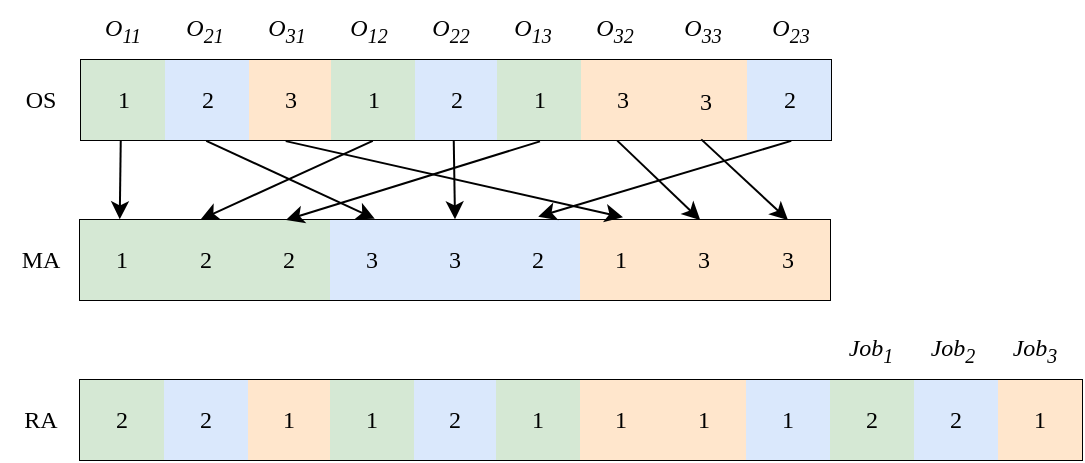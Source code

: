 <mxfile version="26.1.1">
  <diagram name="第 1 页" id="tc5elYwJu0cgVewppHAa">
    <mxGraphModel dx="830" dy="439" grid="1" gridSize="10" guides="1" tooltips="1" connect="1" arrows="1" fold="1" page="1" pageScale="1" pageWidth="827" pageHeight="1169" math="0" shadow="0">
      <root>
        <mxCell id="0" />
        <mxCell id="1" parent="0" />
        <mxCell id="IgmgMH0q1h74jh7PUjsd-2" value="&lt;i&gt;O&lt;sub&gt;11&lt;/sub&gt;&lt;/i&gt;" style="text;strokeColor=none;align=center;fillColor=none;html=1;verticalAlign=middle;whiteSpace=wrap;rounded=0;fontSize=12;fontFamily=Times New Roman;" parent="1" vertex="1">
          <mxGeometry x="160.5" y="410" width="41" height="30" as="geometry" />
        </mxCell>
        <mxCell id="IgmgMH0q1h74jh7PUjsd-3" value="&lt;i&gt;O&lt;span&gt;&lt;sub&gt;12&lt;/sub&gt;&lt;/span&gt;&lt;/i&gt;" style="text;strokeColor=none;align=center;fillColor=none;html=1;verticalAlign=middle;whiteSpace=wrap;rounded=0;fontSize=12;fontFamily=Times New Roman;" parent="1" vertex="1">
          <mxGeometry x="283.5" y="410" width="41" height="30" as="geometry" />
        </mxCell>
        <mxCell id="IgmgMH0q1h74jh7PUjsd-4" value="&lt;i&gt;O&lt;sub&gt;13&lt;/sub&gt;&lt;/i&gt;" style="text;strokeColor=none;align=center;fillColor=none;html=1;verticalAlign=middle;whiteSpace=wrap;rounded=0;fontSize=12;fontFamily=Times New Roman;" parent="1" vertex="1">
          <mxGeometry x="365.5" y="410" width="41" height="30" as="geometry" />
        </mxCell>
        <mxCell id="IgmgMH0q1h74jh7PUjsd-5" value="&lt;i&gt;O&lt;sub&gt;33&lt;/sub&gt;&lt;/i&gt;" style="text;strokeColor=none;align=center;fillColor=none;html=1;verticalAlign=middle;whiteSpace=wrap;rounded=0;fontSize=12;fontFamily=Times New Roman;" parent="1" vertex="1">
          <mxGeometry x="450.5" y="410" width="41" height="30" as="geometry" />
        </mxCell>
        <mxCell id="IgmgMH0q1h74jh7PUjsd-6" value="&lt;i&gt;O&lt;sub&gt;32&lt;/sub&gt;&lt;/i&gt;" style="text;strokeColor=none;align=center;fillColor=none;html=1;verticalAlign=middle;whiteSpace=wrap;rounded=0;fontSize=12;fontFamily=Times New Roman;" parent="1" vertex="1">
          <mxGeometry x="406.5" y="410" width="41" height="30" as="geometry" />
        </mxCell>
        <mxCell id="IgmgMH0q1h74jh7PUjsd-7" value="&lt;i&gt;O&lt;sub&gt;31&lt;/sub&gt;&lt;/i&gt;" style="text;strokeColor=none;align=center;fillColor=none;html=1;verticalAlign=middle;whiteSpace=wrap;rounded=0;fontSize=12;fontFamily=Times New Roman;" parent="1" vertex="1">
          <mxGeometry x="242.5" y="410" width="41" height="30" as="geometry" />
        </mxCell>
        <mxCell id="IgmgMH0q1h74jh7PUjsd-8" value="&lt;i&gt;O&lt;span&gt;&lt;sub&gt;21&lt;/sub&gt;&lt;/span&gt;&lt;/i&gt;" style="text;strokeColor=none;align=center;fillColor=none;html=1;verticalAlign=middle;whiteSpace=wrap;rounded=0;fontSize=12;fontFamily=Times New Roman;" parent="1" vertex="1">
          <mxGeometry x="201.5" y="410" width="41" height="30" as="geometry" />
        </mxCell>
        <mxCell id="IgmgMH0q1h74jh7PUjsd-9" value="&lt;i&gt;O&lt;span&gt;&lt;sub&gt;23&lt;/sub&gt;&lt;/span&gt;&lt;/i&gt;" style="text;strokeColor=none;align=center;fillColor=none;html=1;verticalAlign=middle;whiteSpace=wrap;rounded=0;fontSize=12;fontFamily=Times New Roman;" parent="1" vertex="1">
          <mxGeometry x="494.5" y="410" width="41" height="30" as="geometry" />
        </mxCell>
        <mxCell id="IgmgMH0q1h74jh7PUjsd-10" value="&lt;i&gt;O&lt;span&gt;&lt;sub&gt;22&lt;/sub&gt;&lt;/span&gt;&lt;/i&gt;" style="text;strokeColor=none;align=center;fillColor=none;html=1;verticalAlign=middle;whiteSpace=wrap;rounded=0;fontSize=12;fontFamily=Times New Roman;" parent="1" vertex="1">
          <mxGeometry x="324.5" y="410" width="41" height="30" as="geometry" />
        </mxCell>
        <mxCell id="IgmgMH0q1h74jh7PUjsd-15" value="" style="shape=table;startSize=0;container=1;collapsible=0;childLayout=tableLayout;fontSize=12;fontFamily=Times New Roman;strokeColor=default;" parent="1" vertex="1">
          <mxGeometry x="160.5" y="440" width="375" height="40" as="geometry" />
        </mxCell>
        <mxCell id="IgmgMH0q1h74jh7PUjsd-16" value="" style="shape=tableRow;horizontal=0;startSize=0;swimlaneHead=0;swimlaneBody=0;strokeColor=default;top=0;left=0;bottom=0;right=0;collapsible=0;dropTarget=0;fillColor=none;points=[[0,0.5],[1,0.5]];portConstraint=eastwest;fontSize=12;fontFamily=Times New Roman;" parent="IgmgMH0q1h74jh7PUjsd-15" vertex="1">
          <mxGeometry width="375" height="40" as="geometry" />
        </mxCell>
        <mxCell id="IgmgMH0q1h74jh7PUjsd-17" value="1" style="shape=partialRectangle;html=1;whiteSpace=wrap;connectable=0;strokeColor=default;overflow=hidden;fillColor=#d5e8d4;top=0;left=0;bottom=0;right=0;pointerEvents=1;fontSize=12;fontFamily=Times New Roman;strokeWidth=2;" parent="IgmgMH0q1h74jh7PUjsd-16" vertex="1">
          <mxGeometry width="42" height="40" as="geometry">
            <mxRectangle width="42" height="40" as="alternateBounds" />
          </mxGeometry>
        </mxCell>
        <mxCell id="IgmgMH0q1h74jh7PUjsd-18" value="2" style="shape=partialRectangle;html=1;whiteSpace=wrap;connectable=0;strokeColor=default;overflow=hidden;fillColor=#dae8fc;top=0;left=0;bottom=0;right=0;pointerEvents=1;fontSize=12;fontFamily=Times New Roman;strokeWidth=2;" parent="IgmgMH0q1h74jh7PUjsd-16" vertex="1">
          <mxGeometry x="42" width="42" height="40" as="geometry">
            <mxRectangle width="42" height="40" as="alternateBounds" />
          </mxGeometry>
        </mxCell>
        <mxCell id="IgmgMH0q1h74jh7PUjsd-19" value="3" style="shape=partialRectangle;html=1;whiteSpace=wrap;connectable=0;strokeColor=#000000;overflow=hidden;fillColor=#ffe6cc;top=0;left=0;bottom=0;right=0;pointerEvents=1;fontSize=12;fontFamily=Times New Roman;strokeWidth=2;" parent="IgmgMH0q1h74jh7PUjsd-16" vertex="1">
          <mxGeometry x="84" width="41" height="40" as="geometry">
            <mxRectangle width="41" height="40" as="alternateBounds" />
          </mxGeometry>
        </mxCell>
        <mxCell id="IgmgMH0q1h74jh7PUjsd-20" value="1" style="shape=partialRectangle;html=1;whiteSpace=wrap;connectable=0;strokeColor=default;overflow=hidden;fillColor=#d5e8d4;top=0;left=0;bottom=0;right=0;pointerEvents=1;fontSize=12;fontFamily=Times New Roman;strokeWidth=2;" parent="IgmgMH0q1h74jh7PUjsd-16" vertex="1">
          <mxGeometry x="125" width="42" height="40" as="geometry">
            <mxRectangle width="42" height="40" as="alternateBounds" />
          </mxGeometry>
        </mxCell>
        <mxCell id="IgmgMH0q1h74jh7PUjsd-21" value="2" style="shape=partialRectangle;html=1;whiteSpace=wrap;connectable=0;strokeColor=default;overflow=hidden;fillColor=#dae8fc;top=0;left=0;bottom=0;right=0;pointerEvents=1;fontSize=12;fontFamily=Times New Roman;strokeWidth=2;" parent="IgmgMH0q1h74jh7PUjsd-16" vertex="1">
          <mxGeometry x="167" width="41" height="40" as="geometry">
            <mxRectangle width="41" height="40" as="alternateBounds" />
          </mxGeometry>
        </mxCell>
        <mxCell id="IgmgMH0q1h74jh7PUjsd-22" value="1" style="shape=partialRectangle;html=1;whiteSpace=wrap;connectable=0;strokeColor=default;overflow=hidden;fillColor=#d5e8d4;top=0;left=0;bottom=0;right=0;pointerEvents=1;fontSize=12;fontFamily=Times New Roman;strokeWidth=2;" parent="IgmgMH0q1h74jh7PUjsd-16" vertex="1">
          <mxGeometry x="208" width="42" height="40" as="geometry">
            <mxRectangle width="42" height="40" as="alternateBounds" />
          </mxGeometry>
        </mxCell>
        <mxCell id="IgmgMH0q1h74jh7PUjsd-23" value="3" style="shape=partialRectangle;html=1;whiteSpace=wrap;connectable=0;strokeColor=default;overflow=hidden;fillColor=#ffe6cc;top=0;left=0;bottom=0;right=0;pointerEvents=1;fontSize=12;fontFamily=Times New Roman;strokeWidth=2;" parent="IgmgMH0q1h74jh7PUjsd-16" vertex="1">
          <mxGeometry x="250" width="41" height="40" as="geometry">
            <mxRectangle width="41" height="40" as="alternateBounds" />
          </mxGeometry>
        </mxCell>
        <mxCell id="IgmgMH0q1h74jh7PUjsd-24" value="3" style="shape=partialRectangle;html=1;whiteSpace=wrap;connectable=0;strokeColor=default;overflow=hidden;fillColor=#ffe6cc;top=0;left=0;bottom=0;right=0;pointerEvents=1;fontSize=12;fontFamily=Times New Roman;shadow=0;perimeterSpacing=0;labelBorderColor=none;spacingTop=1;strokeWidth=2;" parent="IgmgMH0q1h74jh7PUjsd-16" vertex="1">
          <mxGeometry x="291" width="42" height="40" as="geometry">
            <mxRectangle width="42" height="40" as="alternateBounds" />
          </mxGeometry>
        </mxCell>
        <mxCell id="IgmgMH0q1h74jh7PUjsd-25" value="2" style="shape=partialRectangle;html=1;whiteSpace=wrap;connectable=0;strokeColor=default;overflow=hidden;fillColor=#dae8fc;top=0;left=0;bottom=0;right=0;pointerEvents=1;fontSize=12;fontFamily=Times New Roman;strokeWidth=2;" parent="IgmgMH0q1h74jh7PUjsd-16" vertex="1">
          <mxGeometry x="333" width="42" height="40" as="geometry">
            <mxRectangle width="42" height="40" as="alternateBounds" />
          </mxGeometry>
        </mxCell>
        <mxCell id="IgmgMH0q1h74jh7PUjsd-73" value="" style="shape=table;startSize=0;container=1;collapsible=0;childLayout=tableLayout;fontSize=12;fontFamily=Times New Roman;strokeColor=default;" parent="1" vertex="1">
          <mxGeometry x="160" y="600" width="501" height="40" as="geometry" />
        </mxCell>
        <mxCell id="IgmgMH0q1h74jh7PUjsd-74" value="" style="shape=tableRow;horizontal=0;startSize=0;swimlaneHead=0;swimlaneBody=0;strokeColor=default;top=0;left=0;bottom=0;right=0;collapsible=0;dropTarget=0;fillColor=none;points=[[0,0.5],[1,0.5]];portConstraint=eastwest;fontSize=12;fontFamily=Times New Roman;" parent="IgmgMH0q1h74jh7PUjsd-73" vertex="1">
          <mxGeometry width="501" height="40" as="geometry" />
        </mxCell>
        <mxCell id="IgmgMH0q1h74jh7PUjsd-75" value="2" style="shape=partialRectangle;html=1;whiteSpace=wrap;connectable=0;strokeColor=default;overflow=hidden;fillColor=#d5e8d4;top=0;left=0;bottom=0;right=0;pointerEvents=1;fontSize=12;fontFamily=Times New Roman;" parent="IgmgMH0q1h74jh7PUjsd-74" vertex="1">
          <mxGeometry width="42" height="40" as="geometry">
            <mxRectangle width="42" height="40" as="alternateBounds" />
          </mxGeometry>
        </mxCell>
        <mxCell id="IgmgMH0q1h74jh7PUjsd-76" value="2" style="shape=partialRectangle;html=1;whiteSpace=wrap;connectable=0;strokeColor=default;overflow=hidden;fillColor=#dae8fc;top=0;left=0;bottom=0;right=0;pointerEvents=1;fontSize=12;fontFamily=Times New Roman;" parent="IgmgMH0q1h74jh7PUjsd-74" vertex="1">
          <mxGeometry x="42" width="42" height="40" as="geometry">
            <mxRectangle width="42" height="40" as="alternateBounds" />
          </mxGeometry>
        </mxCell>
        <mxCell id="IgmgMH0q1h74jh7PUjsd-77" value="1" style="shape=partialRectangle;html=1;whiteSpace=wrap;connectable=0;strokeColor=default;overflow=hidden;fillColor=#ffe6cc;top=0;left=0;bottom=0;right=0;pointerEvents=1;fontSize=12;fontFamily=Times New Roman;" parent="IgmgMH0q1h74jh7PUjsd-74" vertex="1">
          <mxGeometry x="84" width="41" height="40" as="geometry">
            <mxRectangle width="41" height="40" as="alternateBounds" />
          </mxGeometry>
        </mxCell>
        <mxCell id="IgmgMH0q1h74jh7PUjsd-78" value="1" style="shape=partialRectangle;html=1;whiteSpace=wrap;connectable=0;strokeColor=default;overflow=hidden;fillColor=#d5e8d4;top=0;left=0;bottom=0;right=0;pointerEvents=1;fontSize=12;fontFamily=Times New Roman;" parent="IgmgMH0q1h74jh7PUjsd-74" vertex="1">
          <mxGeometry x="125" width="42" height="40" as="geometry">
            <mxRectangle width="42" height="40" as="alternateBounds" />
          </mxGeometry>
        </mxCell>
        <mxCell id="IgmgMH0q1h74jh7PUjsd-79" value="2" style="shape=partialRectangle;html=1;whiteSpace=wrap;connectable=0;strokeColor=default;overflow=hidden;fillColor=#dae8fc;top=0;left=0;bottom=0;right=0;pointerEvents=1;fontSize=12;fontFamily=Times New Roman;" parent="IgmgMH0q1h74jh7PUjsd-74" vertex="1">
          <mxGeometry x="167" width="41" height="40" as="geometry">
            <mxRectangle width="41" height="40" as="alternateBounds" />
          </mxGeometry>
        </mxCell>
        <mxCell id="IgmgMH0q1h74jh7PUjsd-80" value="1" style="shape=partialRectangle;html=1;whiteSpace=wrap;connectable=0;strokeColor=default;overflow=hidden;fillColor=#d5e8d4;top=0;left=0;bottom=0;right=0;pointerEvents=1;fontSize=12;fontFamily=Times New Roman;" parent="IgmgMH0q1h74jh7PUjsd-74" vertex="1">
          <mxGeometry x="208" width="42" height="40" as="geometry">
            <mxRectangle width="42" height="40" as="alternateBounds" />
          </mxGeometry>
        </mxCell>
        <mxCell id="IgmgMH0q1h74jh7PUjsd-81" value="1" style="shape=partialRectangle;html=1;whiteSpace=wrap;connectable=0;strokeColor=default;overflow=hidden;fillColor=#ffe6cc;top=0;left=0;bottom=0;right=0;pointerEvents=1;fontSize=12;fontFamily=Times New Roman;" parent="IgmgMH0q1h74jh7PUjsd-74" vertex="1">
          <mxGeometry x="250" width="41" height="40" as="geometry">
            <mxRectangle width="41" height="40" as="alternateBounds" />
          </mxGeometry>
        </mxCell>
        <mxCell id="IgmgMH0q1h74jh7PUjsd-82" value="1" style="shape=partialRectangle;html=1;whiteSpace=wrap;connectable=0;strokeColor=default;overflow=hidden;fillColor=#ffe6cc;top=0;left=0;bottom=0;right=0;pointerEvents=1;fontSize=12;fontFamily=Times New Roman;shadow=0;" parent="IgmgMH0q1h74jh7PUjsd-74" vertex="1">
          <mxGeometry x="291" width="42" height="40" as="geometry">
            <mxRectangle width="42" height="40" as="alternateBounds" />
          </mxGeometry>
        </mxCell>
        <mxCell id="IgmgMH0q1h74jh7PUjsd-83" value="1" style="shape=partialRectangle;html=1;whiteSpace=wrap;connectable=0;strokeColor=default;overflow=hidden;fillColor=#dae8fc;top=0;left=0;bottom=0;right=0;pointerEvents=1;fontSize=12;fontFamily=Times New Roman;" parent="IgmgMH0q1h74jh7PUjsd-74" vertex="1">
          <mxGeometry x="333" width="42" height="40" as="geometry">
            <mxRectangle width="42" height="40" as="alternateBounds" />
          </mxGeometry>
        </mxCell>
        <mxCell id="IgmgMH0q1h74jh7PUjsd-84" value="2" style="shape=partialRectangle;html=1;whiteSpace=wrap;connectable=0;strokeColor=default;overflow=hidden;fillColor=#d5e8d4;top=0;left=0;bottom=0;right=0;pointerEvents=1;fontSize=12;fontFamily=Times New Roman;" parent="IgmgMH0q1h74jh7PUjsd-74" vertex="1">
          <mxGeometry x="375" width="42" height="40" as="geometry">
            <mxRectangle width="42" height="40" as="alternateBounds" />
          </mxGeometry>
        </mxCell>
        <mxCell id="IgmgMH0q1h74jh7PUjsd-85" value="2" style="shape=partialRectangle;html=1;whiteSpace=wrap;connectable=0;strokeColor=default;overflow=hidden;fillColor=#dae8fc;top=0;left=0;bottom=0;right=0;pointerEvents=1;fontSize=12;fontFamily=Times New Roman;" parent="IgmgMH0q1h74jh7PUjsd-74" vertex="1">
          <mxGeometry x="417" width="42" height="40" as="geometry">
            <mxRectangle width="42" height="40" as="alternateBounds" />
          </mxGeometry>
        </mxCell>
        <mxCell id="IgmgMH0q1h74jh7PUjsd-86" value="1" style="shape=partialRectangle;html=1;whiteSpace=wrap;connectable=0;strokeColor=default;overflow=hidden;fillColor=#ffe6cc;top=0;left=0;bottom=0;right=0;pointerEvents=1;fontSize=12;fontFamily=Times New Roman;" parent="IgmgMH0q1h74jh7PUjsd-74" vertex="1">
          <mxGeometry x="459" width="42" height="40" as="geometry">
            <mxRectangle width="42" height="40" as="alternateBounds" />
          </mxGeometry>
        </mxCell>
        <mxCell id="IgmgMH0q1h74jh7PUjsd-90" value="OS" style="text;html=1;align=center;verticalAlign=middle;resizable=0;points=[];autosize=1;strokeColor=none;fillColor=none;fontFamily=Times New Roman;" parent="1" vertex="1">
          <mxGeometry x="120" y="445" width="40" height="30" as="geometry" />
        </mxCell>
        <mxCell id="IgmgMH0q1h74jh7PUjsd-91" value="MA" style="text;html=1;align=center;verticalAlign=middle;resizable=0;points=[];autosize=1;strokeColor=none;fillColor=none;fontFamily=Times New Roman;" parent="1" vertex="1">
          <mxGeometry x="120" y="525" width="40" height="30" as="geometry" />
        </mxCell>
        <mxCell id="IgmgMH0q1h74jh7PUjsd-92" value="RA" style="text;html=1;align=center;verticalAlign=middle;resizable=0;points=[];autosize=1;strokeColor=none;fillColor=none;fontFamily=Times New Roman;" parent="1" vertex="1">
          <mxGeometry x="120" y="605" width="40" height="30" as="geometry" />
        </mxCell>
        <mxCell id="IgmgMH0q1h74jh7PUjsd-93" value="" style="shape=table;startSize=0;container=1;collapsible=0;childLayout=tableLayout;fontSize=12;fontFamily=Times New Roman;strokeColor=default;" parent="1" vertex="1">
          <mxGeometry x="160" y="520" width="375" height="40" as="geometry" />
        </mxCell>
        <mxCell id="IgmgMH0q1h74jh7PUjsd-94" value="" style="shape=tableRow;horizontal=0;startSize=0;swimlaneHead=0;swimlaneBody=0;strokeColor=default;top=0;left=0;bottom=0;right=0;collapsible=0;dropTarget=0;fillColor=none;points=[[0,0.5],[1,0.5]];portConstraint=eastwest;fontSize=12;fontFamily=Times New Roman;" parent="IgmgMH0q1h74jh7PUjsd-93" vertex="1">
          <mxGeometry width="375" height="40" as="geometry" />
        </mxCell>
        <mxCell id="IgmgMH0q1h74jh7PUjsd-95" value="1" style="shape=partialRectangle;html=1;whiteSpace=wrap;connectable=0;strokeColor=default;overflow=hidden;fillColor=#d5e8d4;top=0;left=0;bottom=0;right=0;pointerEvents=1;fontSize=12;fontFamily=Times New Roman;" parent="IgmgMH0q1h74jh7PUjsd-94" vertex="1">
          <mxGeometry width="42" height="40" as="geometry">
            <mxRectangle width="42" height="40" as="alternateBounds" />
          </mxGeometry>
        </mxCell>
        <mxCell id="IgmgMH0q1h74jh7PUjsd-96" value="2" style="shape=partialRectangle;html=1;whiteSpace=wrap;connectable=0;strokeColor=#82b366;overflow=hidden;fillColor=#d5e8d4;top=0;left=0;bottom=0;right=0;pointerEvents=1;fontSize=12;fontFamily=Times New Roman;" parent="IgmgMH0q1h74jh7PUjsd-94" vertex="1">
          <mxGeometry x="42" width="42" height="40" as="geometry">
            <mxRectangle width="42" height="40" as="alternateBounds" />
          </mxGeometry>
        </mxCell>
        <mxCell id="IgmgMH0q1h74jh7PUjsd-97" value="2" style="shape=partialRectangle;html=1;whiteSpace=wrap;connectable=0;strokeColor=#82b366;overflow=hidden;fillColor=#d5e8d4;top=0;left=0;bottom=0;right=0;pointerEvents=1;fontSize=12;fontFamily=Times New Roman;" parent="IgmgMH0q1h74jh7PUjsd-94" vertex="1">
          <mxGeometry x="84" width="41" height="40" as="geometry">
            <mxRectangle width="41" height="40" as="alternateBounds" />
          </mxGeometry>
        </mxCell>
        <mxCell id="IgmgMH0q1h74jh7PUjsd-98" value="3" style="shape=partialRectangle;html=1;whiteSpace=wrap;connectable=0;strokeColor=#6c8ebf;overflow=hidden;fillColor=#dae8fc;top=0;left=0;bottom=0;right=0;pointerEvents=1;fontSize=12;fontFamily=Times New Roman;" parent="IgmgMH0q1h74jh7PUjsd-94" vertex="1">
          <mxGeometry x="125" width="42" height="40" as="geometry">
            <mxRectangle width="42" height="40" as="alternateBounds" />
          </mxGeometry>
        </mxCell>
        <mxCell id="IgmgMH0q1h74jh7PUjsd-99" value="3" style="shape=partialRectangle;html=1;whiteSpace=wrap;connectable=0;strokeColor=default;overflow=hidden;fillColor=#dae8fc;top=0;left=0;bottom=0;right=0;pointerEvents=1;fontSize=12;fontFamily=Times New Roman;" parent="IgmgMH0q1h74jh7PUjsd-94" vertex="1">
          <mxGeometry x="167" width="41" height="40" as="geometry">
            <mxRectangle width="41" height="40" as="alternateBounds" />
          </mxGeometry>
        </mxCell>
        <mxCell id="IgmgMH0q1h74jh7PUjsd-100" value="2" style="shape=partialRectangle;html=1;whiteSpace=wrap;connectable=0;strokeColor=#6c8ebf;overflow=hidden;fillColor=#dae8fc;top=0;left=0;bottom=0;right=0;pointerEvents=1;fontSize=12;fontFamily=Times New Roman;" parent="IgmgMH0q1h74jh7PUjsd-94" vertex="1">
          <mxGeometry x="208" width="42" height="40" as="geometry">
            <mxRectangle width="42" height="40" as="alternateBounds" />
          </mxGeometry>
        </mxCell>
        <mxCell id="IgmgMH0q1h74jh7PUjsd-101" value="1" style="shape=partialRectangle;html=1;whiteSpace=wrap;connectable=0;strokeColor=default;overflow=hidden;fillColor=#ffe6cc;top=0;left=0;bottom=0;right=0;pointerEvents=1;fontSize=12;fontFamily=Times New Roman;" parent="IgmgMH0q1h74jh7PUjsd-94" vertex="1">
          <mxGeometry x="250" width="41" height="40" as="geometry">
            <mxRectangle width="41" height="40" as="alternateBounds" />
          </mxGeometry>
        </mxCell>
        <mxCell id="IgmgMH0q1h74jh7PUjsd-102" value="3" style="shape=partialRectangle;html=1;whiteSpace=wrap;connectable=0;strokeColor=default;overflow=hidden;fillColor=#ffe6cc;top=0;left=0;bottom=0;right=0;pointerEvents=1;fontSize=12;fontFamily=Times New Roman;shadow=0;perimeterSpacing=0;strokeWidth=1;" parent="IgmgMH0q1h74jh7PUjsd-94" vertex="1">
          <mxGeometry x="291" width="42" height="40" as="geometry">
            <mxRectangle width="42" height="40" as="alternateBounds" />
          </mxGeometry>
        </mxCell>
        <mxCell id="IgmgMH0q1h74jh7PUjsd-103" value="3" style="shape=partialRectangle;html=1;whiteSpace=wrap;connectable=0;strokeColor=#d79b00;overflow=hidden;fillColor=#ffe6cc;top=0;left=0;bottom=0;right=0;pointerEvents=1;fontSize=12;fontFamily=Times New Roman;" parent="IgmgMH0q1h74jh7PUjsd-94" vertex="1">
          <mxGeometry x="333" width="42" height="40" as="geometry">
            <mxRectangle width="42" height="40" as="alternateBounds" />
          </mxGeometry>
        </mxCell>
        <mxCell id="IgmgMH0q1h74jh7PUjsd-104" value="" style="endArrow=classic;html=1;rounded=0;exitX=0.053;exitY=1.005;exitDx=0;exitDy=0;exitPerimeter=0;entryX=0.053;entryY=-0.009;entryDx=0;entryDy=0;entryPerimeter=0;fontFamily=Times New Roman;" parent="1" source="IgmgMH0q1h74jh7PUjsd-16" target="IgmgMH0q1h74jh7PUjsd-94" edge="1">
          <mxGeometry width="50" height="50" relative="1" as="geometry">
            <mxPoint x="70" y="550" as="sourcePoint" />
            <mxPoint x="120" y="500" as="targetPoint" />
          </mxGeometry>
        </mxCell>
        <mxCell id="IgmgMH0q1h74jh7PUjsd-105" value="" style="endArrow=classic;html=1;rounded=0;exitX=0.167;exitY=1.01;exitDx=0;exitDy=0;exitPerimeter=0;entryX=0.393;entryY=-0.015;entryDx=0;entryDy=0;entryPerimeter=0;fontFamily=Times New Roman;" parent="1" source="IgmgMH0q1h74jh7PUjsd-16" target="IgmgMH0q1h74jh7PUjsd-94" edge="1">
          <mxGeometry width="50" height="50" relative="1" as="geometry">
            <mxPoint x="190" y="490" as="sourcePoint" />
            <mxPoint x="190" y="530" as="targetPoint" />
          </mxGeometry>
        </mxCell>
        <mxCell id="IgmgMH0q1h74jh7PUjsd-106" value="" style="endArrow=classic;html=1;rounded=0;exitX=0.273;exitY=1.014;exitDx=0;exitDy=0;exitPerimeter=0;entryX=0.724;entryY=-0.035;entryDx=0;entryDy=0;entryPerimeter=0;fontFamily=Times New Roman;" parent="1" source="IgmgMH0q1h74jh7PUjsd-15" target="IgmgMH0q1h74jh7PUjsd-94" edge="1">
          <mxGeometry width="50" height="50" relative="1" as="geometry">
            <mxPoint x="340" y="485" as="sourcePoint" />
            <mxPoint x="340" y="525" as="targetPoint" />
          </mxGeometry>
        </mxCell>
        <mxCell id="IgmgMH0q1h74jh7PUjsd-107" value="" style="endArrow=classic;html=1;rounded=0;exitX=0.389;exitY=1.011;exitDx=0;exitDy=0;exitPerimeter=0;entryX=0.161;entryY=-0.008;entryDx=0;entryDy=0;entryPerimeter=0;fontFamily=Times New Roman;" parent="1" source="IgmgMH0q1h74jh7PUjsd-16" target="IgmgMH0q1h74jh7PUjsd-94" edge="1">
          <mxGeometry width="50" height="50" relative="1" as="geometry">
            <mxPoint x="274" y="489" as="sourcePoint" />
            <mxPoint x="440" y="528" as="targetPoint" />
          </mxGeometry>
        </mxCell>
        <mxCell id="IgmgMH0q1h74jh7PUjsd-108" value="" style="endArrow=classic;html=1;rounded=0;exitX=0.497;exitY=1.01;exitDx=0;exitDy=0;exitPerimeter=0;entryX=0.5;entryY=-0.008;entryDx=0;entryDy=0;entryPerimeter=0;fontFamily=Times New Roman;" parent="1" source="IgmgMH0q1h74jh7PUjsd-16" target="IgmgMH0q1h74jh7PUjsd-94" edge="1">
          <mxGeometry width="50" height="50" relative="1" as="geometry">
            <mxPoint x="284" y="499" as="sourcePoint" />
            <mxPoint x="450" y="538" as="targetPoint" />
          </mxGeometry>
        </mxCell>
        <mxCell id="IgmgMH0q1h74jh7PUjsd-109" value="" style="endArrow=classic;html=1;rounded=0;fontFamily=Times New Roman;" parent="1" edge="1">
          <mxGeometry width="50" height="50" relative="1" as="geometry">
            <mxPoint x="390" y="480.68" as="sourcePoint" />
            <mxPoint x="263" y="520" as="targetPoint" />
          </mxGeometry>
        </mxCell>
        <mxCell id="IgmgMH0q1h74jh7PUjsd-110" value="" style="endArrow=classic;html=1;rounded=0;exitX=0.715;exitY=1.008;exitDx=0;exitDy=0;exitPerimeter=0;entryX=0.827;entryY=0;entryDx=0;entryDy=0;entryPerimeter=0;fontFamily=Times New Roman;" parent="1" source="IgmgMH0q1h74jh7PUjsd-16" target="IgmgMH0q1h74jh7PUjsd-94" edge="1">
          <mxGeometry width="50" height="50" relative="1" as="geometry">
            <mxPoint x="304" y="519" as="sourcePoint" />
            <mxPoint x="470" y="558" as="targetPoint" />
          </mxGeometry>
        </mxCell>
        <mxCell id="IgmgMH0q1h74jh7PUjsd-111" value="" style="endArrow=classic;html=1;rounded=0;exitX=0.827;exitY=0.992;exitDx=0;exitDy=0;exitPerimeter=0;entryX=0.944;entryY=0;entryDx=0;entryDy=0;entryPerimeter=0;fontFamily=Times New Roman;" parent="1" source="IgmgMH0q1h74jh7PUjsd-16" target="IgmgMH0q1h74jh7PUjsd-94" edge="1">
          <mxGeometry width="50" height="50" relative="1" as="geometry">
            <mxPoint x="314" y="529" as="sourcePoint" />
            <mxPoint x="480" y="568" as="targetPoint" />
          </mxGeometry>
        </mxCell>
        <mxCell id="IgmgMH0q1h74jh7PUjsd-112" value="" style="endArrow=classic;html=1;rounded=0;exitX=0.947;exitY=1.011;exitDx=0;exitDy=0;exitPerimeter=0;entryX=0.611;entryY=-0.042;entryDx=0;entryDy=0;entryPerimeter=0;fontFamily=Times New Roman;" parent="1" source="IgmgMH0q1h74jh7PUjsd-16" target="IgmgMH0q1h74jh7PUjsd-94" edge="1">
          <mxGeometry width="50" height="50" relative="1" as="geometry">
            <mxPoint x="324" y="539" as="sourcePoint" />
            <mxPoint x="490" y="578" as="targetPoint" />
          </mxGeometry>
        </mxCell>
        <mxCell id="IgmgMH0q1h74jh7PUjsd-113" value="&lt;i&gt;Job&lt;sub&gt;1&lt;/sub&gt;&lt;/i&gt;" style="text;strokeColor=none;align=center;fillColor=none;html=1;verticalAlign=middle;whiteSpace=wrap;rounded=0;fontSize=12;fontFamily=Times New Roman;" parent="1" vertex="1">
          <mxGeometry x="535" y="570" width="41" height="30" as="geometry" />
        </mxCell>
        <mxCell id="IgmgMH0q1h74jh7PUjsd-118" value="&lt;i&gt;Job&lt;sub&gt;3&lt;/sub&gt;&lt;/i&gt;" style="text;strokeColor=none;align=center;fillColor=none;html=1;verticalAlign=middle;whiteSpace=wrap;rounded=0;fontSize=12;fontFamily=Times New Roman;" parent="1" vertex="1">
          <mxGeometry x="617" y="570" width="41" height="30" as="geometry" />
        </mxCell>
        <mxCell id="IgmgMH0q1h74jh7PUjsd-119" value="&lt;i&gt;Job&lt;span&gt;&lt;sub&gt;2&lt;/sub&gt;&lt;/span&gt;&lt;/i&gt;" style="text;strokeColor=none;align=center;fillColor=none;html=1;verticalAlign=middle;whiteSpace=wrap;rounded=0;fontSize=12;fontFamily=Times New Roman;" parent="1" vertex="1">
          <mxGeometry x="576" y="570" width="41" height="30" as="geometry" />
        </mxCell>
      </root>
    </mxGraphModel>
  </diagram>
</mxfile>
